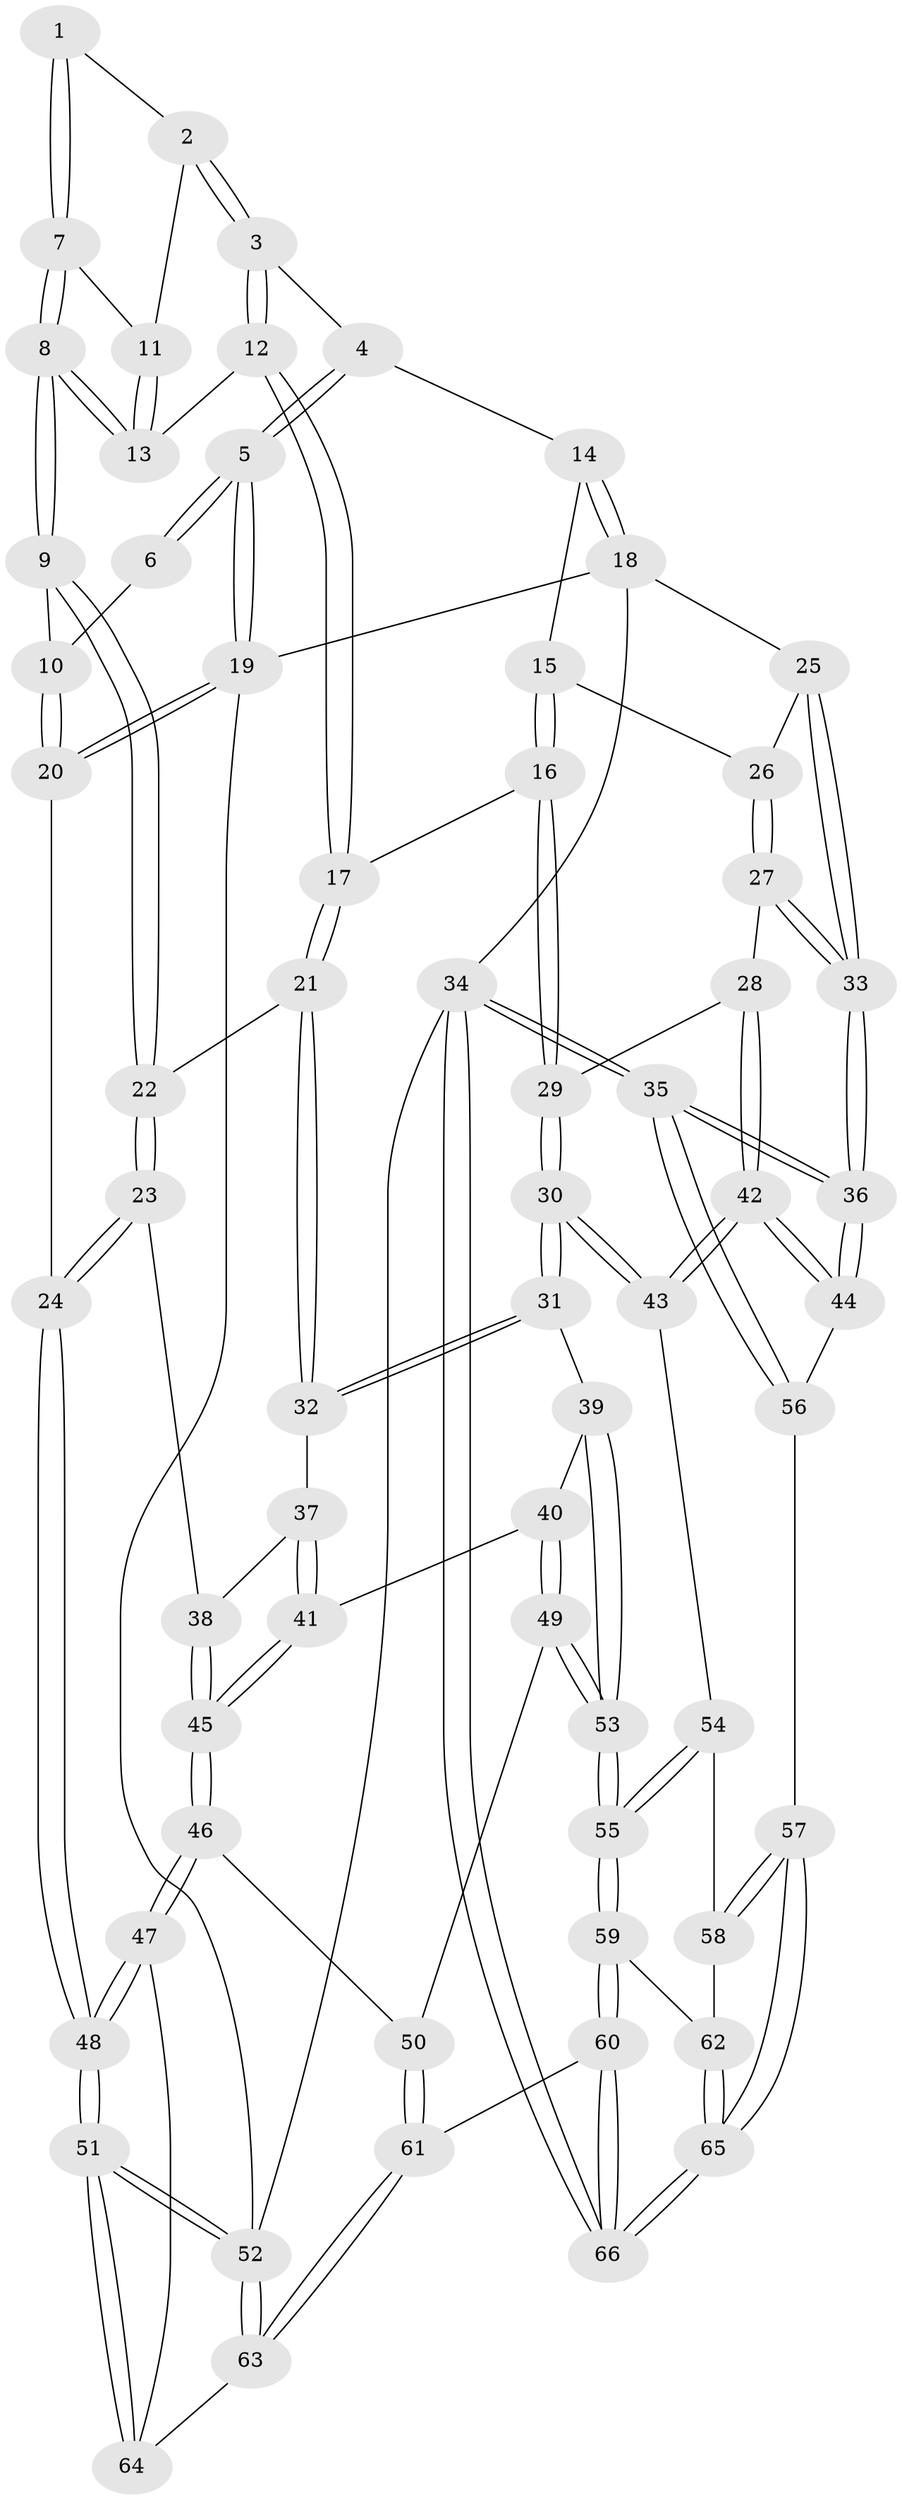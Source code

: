 // Generated by graph-tools (version 1.1) at 2025/01/03/09/25 05:01:49]
// undirected, 66 vertices, 162 edges
graph export_dot {
graph [start="1"]
  node [color=gray90,style=filled];
  1 [pos="+0.16509822592880455+0.0868987631222434"];
  2 [pos="+0.3270175251121044+0.10181495470322588"];
  3 [pos="+0.3633355977167539+0.086862056378964"];
  4 [pos="+0.4861350356856759+0"];
  5 [pos="+0+0"];
  6 [pos="+0.088501223588544+0.04942457722550884"];
  7 [pos="+0.20196531121746333+0.23785490122161546"];
  8 [pos="+0.18859825307899616+0.344381182586902"];
  9 [pos="+0.17312981907795524+0.36051934453889684"];
  10 [pos="+0.09545814366924338+0.295175634483622"];
  11 [pos="+0.3152257572034767+0.12862170566475448"];
  12 [pos="+0.45761262607914543+0.30130508800894584"];
  13 [pos="+0.2829192529750473+0.30115649406425193"];
  14 [pos="+0.8167690492867997+0"];
  15 [pos="+0.665468052777341+0.33331633058872595"];
  16 [pos="+0.6620226711043856+0.3368885401270397"];
  17 [pos="+0.5678936115925054+0.3782805916953092"];
  18 [pos="+1+0"];
  19 [pos="+0+0"];
  20 [pos="+0+0.2258106219570814"];
  21 [pos="+0.4840351585946013+0.5124633755541149"];
  22 [pos="+0.16994975622093494+0.4740790689391369"];
  23 [pos="+0.10743835017069517+0.5503788829940525"];
  24 [pos="+0+0.558559598652085"];
  25 [pos="+1+0.2360582314955641"];
  26 [pos="+0.8161438523355751+0.3856821537661467"];
  27 [pos="+1+0.5667240088348823"];
  28 [pos="+0.9451460812863289+0.6153515996034111"];
  29 [pos="+0.7668639506576606+0.5655529197986761"];
  30 [pos="+0.6678804182850182+0.7517000826826182"];
  31 [pos="+0.591673805263178+0.6840042968792402"];
  32 [pos="+0.48778597919403227+0.5710338566735711"];
  33 [pos="+1+0.5398738717052337"];
  34 [pos="+1+1"];
  35 [pos="+1+1"];
  36 [pos="+1+0.8355028627470016"];
  37 [pos="+0.4696082121884573+0.59342813717438"];
  38 [pos="+0.16133302146295989+0.669945998688963"];
  39 [pos="+0.4472776038085017+0.8069428385165351"];
  40 [pos="+0.39662457277212076+0.7621503548318767"];
  41 [pos="+0.38193651041794185+0.7407320363743491"];
  42 [pos="+0.8582987201963609+0.7879367558327562"];
  43 [pos="+0.6686522888935451+0.7536232751000232"];
  44 [pos="+0.8850508284382571+0.8337475350544332"];
  45 [pos="+0.19236605070917126+0.7808174030799641"];
  46 [pos="+0.1903261260287755+0.7873522931942021"];
  47 [pos="+0.1711212109051321+0.8254360815016429"];
  48 [pos="+0+0.9183765484875686"];
  49 [pos="+0.3733941061542559+0.8827767380389427"];
  50 [pos="+0.37130353640301983+0.8846001626787557"];
  51 [pos="+0+1"];
  52 [pos="+0+1"];
  53 [pos="+0.4913290678494187+0.8650927052795135"];
  54 [pos="+0.6633054232250859+0.7653213528815935"];
  55 [pos="+0.5324303313541111+0.8956413393644006"];
  56 [pos="+0.8792708576012747+0.8949522427786523"];
  57 [pos="+0.865814244430908+0.982394479602773"];
  58 [pos="+0.7008163408921644+0.8906255100593962"];
  59 [pos="+0.5214668208019536+1"];
  60 [pos="+0.44367798636415956+1"];
  61 [pos="+0.3364313183229548+1"];
  62 [pos="+0.6897957747313377+0.949449292440358"];
  63 [pos="+0.31519865876702746+1"];
  64 [pos="+0.1803553127963474+0.8621096862268803"];
  65 [pos="+0.8722376862389204+1"];
  66 [pos="+0.9310493218105187+1"];
  1 -- 2;
  1 -- 7;
  1 -- 7;
  2 -- 3;
  2 -- 3;
  2 -- 11;
  3 -- 4;
  3 -- 12;
  3 -- 12;
  4 -- 5;
  4 -- 5;
  4 -- 14;
  5 -- 6;
  5 -- 6;
  5 -- 19;
  5 -- 19;
  6 -- 10;
  7 -- 8;
  7 -- 8;
  7 -- 11;
  8 -- 9;
  8 -- 9;
  8 -- 13;
  8 -- 13;
  9 -- 10;
  9 -- 22;
  9 -- 22;
  10 -- 20;
  10 -- 20;
  11 -- 13;
  11 -- 13;
  12 -- 13;
  12 -- 17;
  12 -- 17;
  14 -- 15;
  14 -- 18;
  14 -- 18;
  15 -- 16;
  15 -- 16;
  15 -- 26;
  16 -- 17;
  16 -- 29;
  16 -- 29;
  17 -- 21;
  17 -- 21;
  18 -- 19;
  18 -- 25;
  18 -- 34;
  19 -- 20;
  19 -- 20;
  19 -- 52;
  20 -- 24;
  21 -- 22;
  21 -- 32;
  21 -- 32;
  22 -- 23;
  22 -- 23;
  23 -- 24;
  23 -- 24;
  23 -- 38;
  24 -- 48;
  24 -- 48;
  25 -- 26;
  25 -- 33;
  25 -- 33;
  26 -- 27;
  26 -- 27;
  27 -- 28;
  27 -- 33;
  27 -- 33;
  28 -- 29;
  28 -- 42;
  28 -- 42;
  29 -- 30;
  29 -- 30;
  30 -- 31;
  30 -- 31;
  30 -- 43;
  30 -- 43;
  31 -- 32;
  31 -- 32;
  31 -- 39;
  32 -- 37;
  33 -- 36;
  33 -- 36;
  34 -- 35;
  34 -- 35;
  34 -- 66;
  34 -- 66;
  34 -- 52;
  35 -- 36;
  35 -- 36;
  35 -- 56;
  35 -- 56;
  36 -- 44;
  36 -- 44;
  37 -- 38;
  37 -- 41;
  37 -- 41;
  38 -- 45;
  38 -- 45;
  39 -- 40;
  39 -- 53;
  39 -- 53;
  40 -- 41;
  40 -- 49;
  40 -- 49;
  41 -- 45;
  41 -- 45;
  42 -- 43;
  42 -- 43;
  42 -- 44;
  42 -- 44;
  43 -- 54;
  44 -- 56;
  45 -- 46;
  45 -- 46;
  46 -- 47;
  46 -- 47;
  46 -- 50;
  47 -- 48;
  47 -- 48;
  47 -- 64;
  48 -- 51;
  48 -- 51;
  49 -- 50;
  49 -- 53;
  49 -- 53;
  50 -- 61;
  50 -- 61;
  51 -- 52;
  51 -- 52;
  51 -- 64;
  51 -- 64;
  52 -- 63;
  52 -- 63;
  53 -- 55;
  53 -- 55;
  54 -- 55;
  54 -- 55;
  54 -- 58;
  55 -- 59;
  55 -- 59;
  56 -- 57;
  57 -- 58;
  57 -- 58;
  57 -- 65;
  57 -- 65;
  58 -- 62;
  59 -- 60;
  59 -- 60;
  59 -- 62;
  60 -- 61;
  60 -- 66;
  60 -- 66;
  61 -- 63;
  61 -- 63;
  62 -- 65;
  62 -- 65;
  63 -- 64;
  65 -- 66;
  65 -- 66;
}
